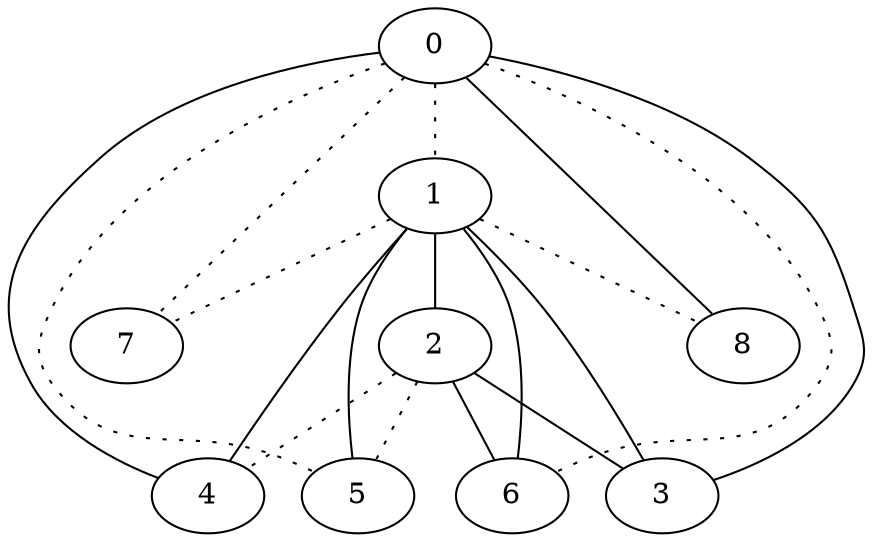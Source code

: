 graph {
a0[label=0];
a1[label=1];
a2[label=2];
a3[label=3];
a4[label=4];
a5[label=5];
a6[label=6];
a7[label=7];
a8[label=8];
a0 -- a1 [style=dotted];
a0 -- a3;
a0 -- a4;
a0 -- a5 [style=dotted];
a0 -- a6 [style=dotted];
a0 -- a7 [style=dotted];
a0 -- a8;
a1 -- a2;
a1 -- a3;
a1 -- a4;
a1 -- a5;
a1 -- a6;
a1 -- a7 [style=dotted];
a1 -- a8 [style=dotted];
a2 -- a3;
a2 -- a4 [style=dotted];
a2 -- a5 [style=dotted];
a2 -- a6;
}

